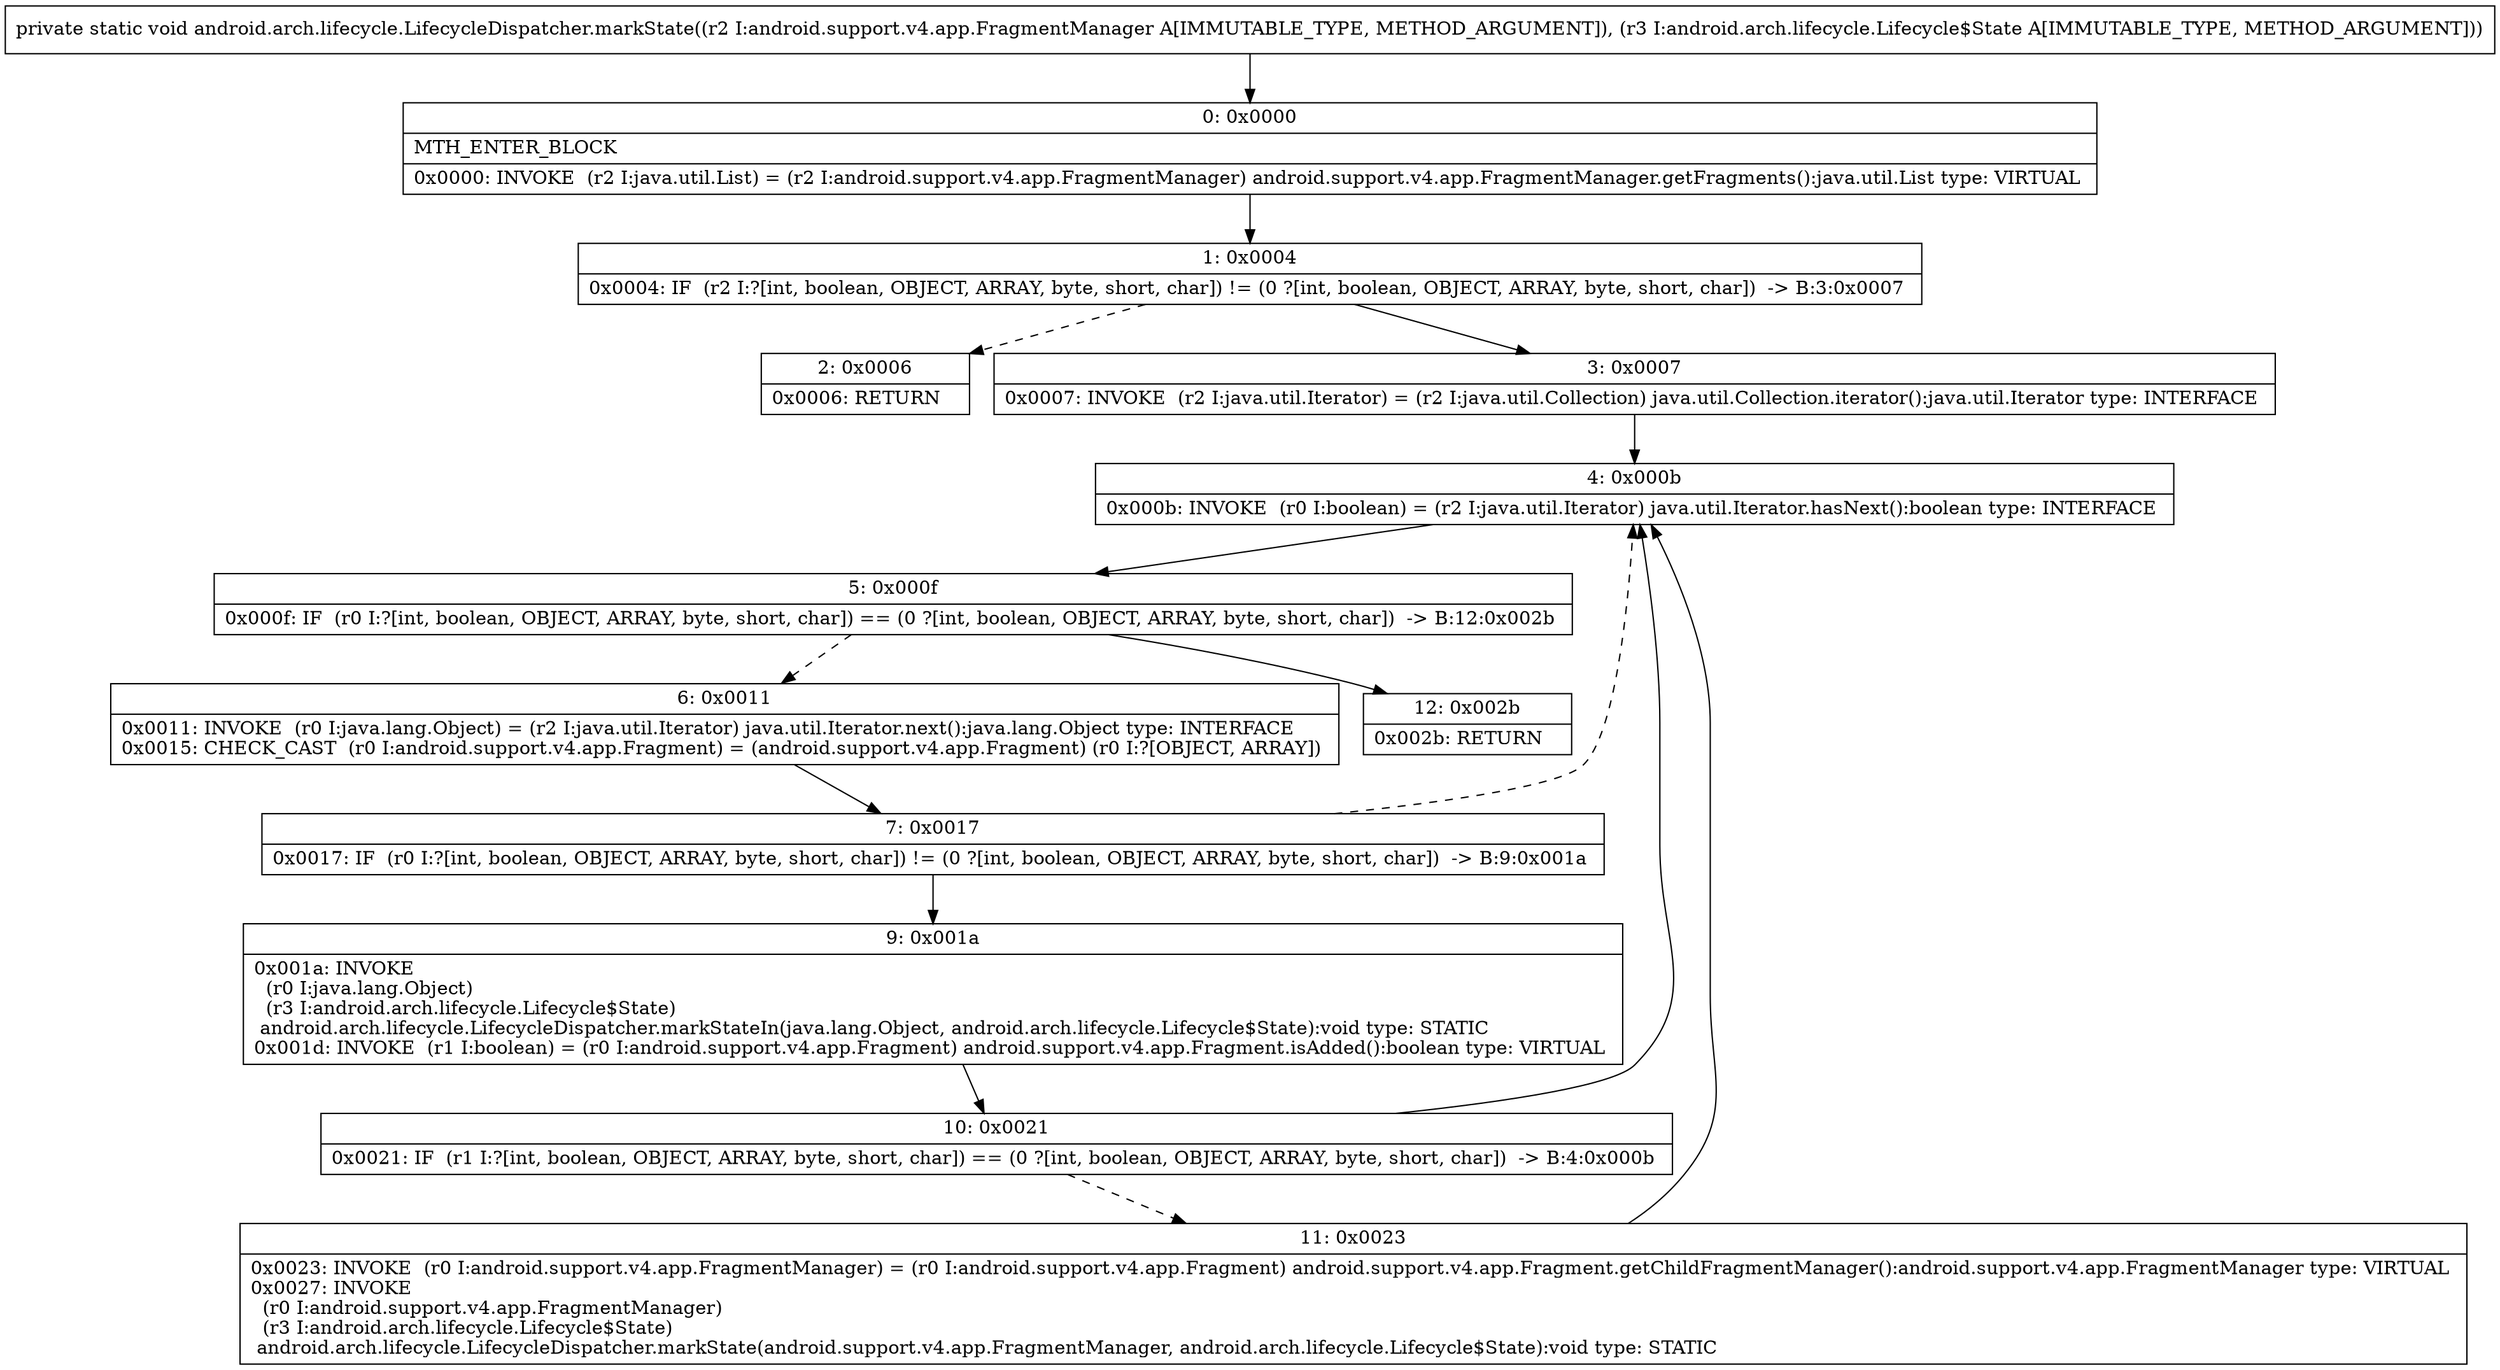 digraph "CFG forandroid.arch.lifecycle.LifecycleDispatcher.markState(Landroid\/support\/v4\/app\/FragmentManager;Landroid\/arch\/lifecycle\/Lifecycle$State;)V" {
Node_0 [shape=record,label="{0\:\ 0x0000|MTH_ENTER_BLOCK\l|0x0000: INVOKE  (r2 I:java.util.List) = (r2 I:android.support.v4.app.FragmentManager) android.support.v4.app.FragmentManager.getFragments():java.util.List type: VIRTUAL \l}"];
Node_1 [shape=record,label="{1\:\ 0x0004|0x0004: IF  (r2 I:?[int, boolean, OBJECT, ARRAY, byte, short, char]) != (0 ?[int, boolean, OBJECT, ARRAY, byte, short, char])  \-\> B:3:0x0007 \l}"];
Node_2 [shape=record,label="{2\:\ 0x0006|0x0006: RETURN   \l}"];
Node_3 [shape=record,label="{3\:\ 0x0007|0x0007: INVOKE  (r2 I:java.util.Iterator) = (r2 I:java.util.Collection) java.util.Collection.iterator():java.util.Iterator type: INTERFACE \l}"];
Node_4 [shape=record,label="{4\:\ 0x000b|0x000b: INVOKE  (r0 I:boolean) = (r2 I:java.util.Iterator) java.util.Iterator.hasNext():boolean type: INTERFACE \l}"];
Node_5 [shape=record,label="{5\:\ 0x000f|0x000f: IF  (r0 I:?[int, boolean, OBJECT, ARRAY, byte, short, char]) == (0 ?[int, boolean, OBJECT, ARRAY, byte, short, char])  \-\> B:12:0x002b \l}"];
Node_6 [shape=record,label="{6\:\ 0x0011|0x0011: INVOKE  (r0 I:java.lang.Object) = (r2 I:java.util.Iterator) java.util.Iterator.next():java.lang.Object type: INTERFACE \l0x0015: CHECK_CAST  (r0 I:android.support.v4.app.Fragment) = (android.support.v4.app.Fragment) (r0 I:?[OBJECT, ARRAY]) \l}"];
Node_7 [shape=record,label="{7\:\ 0x0017|0x0017: IF  (r0 I:?[int, boolean, OBJECT, ARRAY, byte, short, char]) != (0 ?[int, boolean, OBJECT, ARRAY, byte, short, char])  \-\> B:9:0x001a \l}"];
Node_9 [shape=record,label="{9\:\ 0x001a|0x001a: INVOKE  \l  (r0 I:java.lang.Object)\l  (r3 I:android.arch.lifecycle.Lifecycle$State)\l android.arch.lifecycle.LifecycleDispatcher.markStateIn(java.lang.Object, android.arch.lifecycle.Lifecycle$State):void type: STATIC \l0x001d: INVOKE  (r1 I:boolean) = (r0 I:android.support.v4.app.Fragment) android.support.v4.app.Fragment.isAdded():boolean type: VIRTUAL \l}"];
Node_10 [shape=record,label="{10\:\ 0x0021|0x0021: IF  (r1 I:?[int, boolean, OBJECT, ARRAY, byte, short, char]) == (0 ?[int, boolean, OBJECT, ARRAY, byte, short, char])  \-\> B:4:0x000b \l}"];
Node_11 [shape=record,label="{11\:\ 0x0023|0x0023: INVOKE  (r0 I:android.support.v4.app.FragmentManager) = (r0 I:android.support.v4.app.Fragment) android.support.v4.app.Fragment.getChildFragmentManager():android.support.v4.app.FragmentManager type: VIRTUAL \l0x0027: INVOKE  \l  (r0 I:android.support.v4.app.FragmentManager)\l  (r3 I:android.arch.lifecycle.Lifecycle$State)\l android.arch.lifecycle.LifecycleDispatcher.markState(android.support.v4.app.FragmentManager, android.arch.lifecycle.Lifecycle$State):void type: STATIC \l}"];
Node_12 [shape=record,label="{12\:\ 0x002b|0x002b: RETURN   \l}"];
MethodNode[shape=record,label="{private static void android.arch.lifecycle.LifecycleDispatcher.markState((r2 I:android.support.v4.app.FragmentManager A[IMMUTABLE_TYPE, METHOD_ARGUMENT]), (r3 I:android.arch.lifecycle.Lifecycle$State A[IMMUTABLE_TYPE, METHOD_ARGUMENT])) }"];
MethodNode -> Node_0;
Node_0 -> Node_1;
Node_1 -> Node_2[style=dashed];
Node_1 -> Node_3;
Node_3 -> Node_4;
Node_4 -> Node_5;
Node_5 -> Node_6[style=dashed];
Node_5 -> Node_12;
Node_6 -> Node_7;
Node_7 -> Node_9;
Node_7 -> Node_4[style=dashed];
Node_9 -> Node_10;
Node_10 -> Node_4;
Node_10 -> Node_11[style=dashed];
Node_11 -> Node_4;
}

